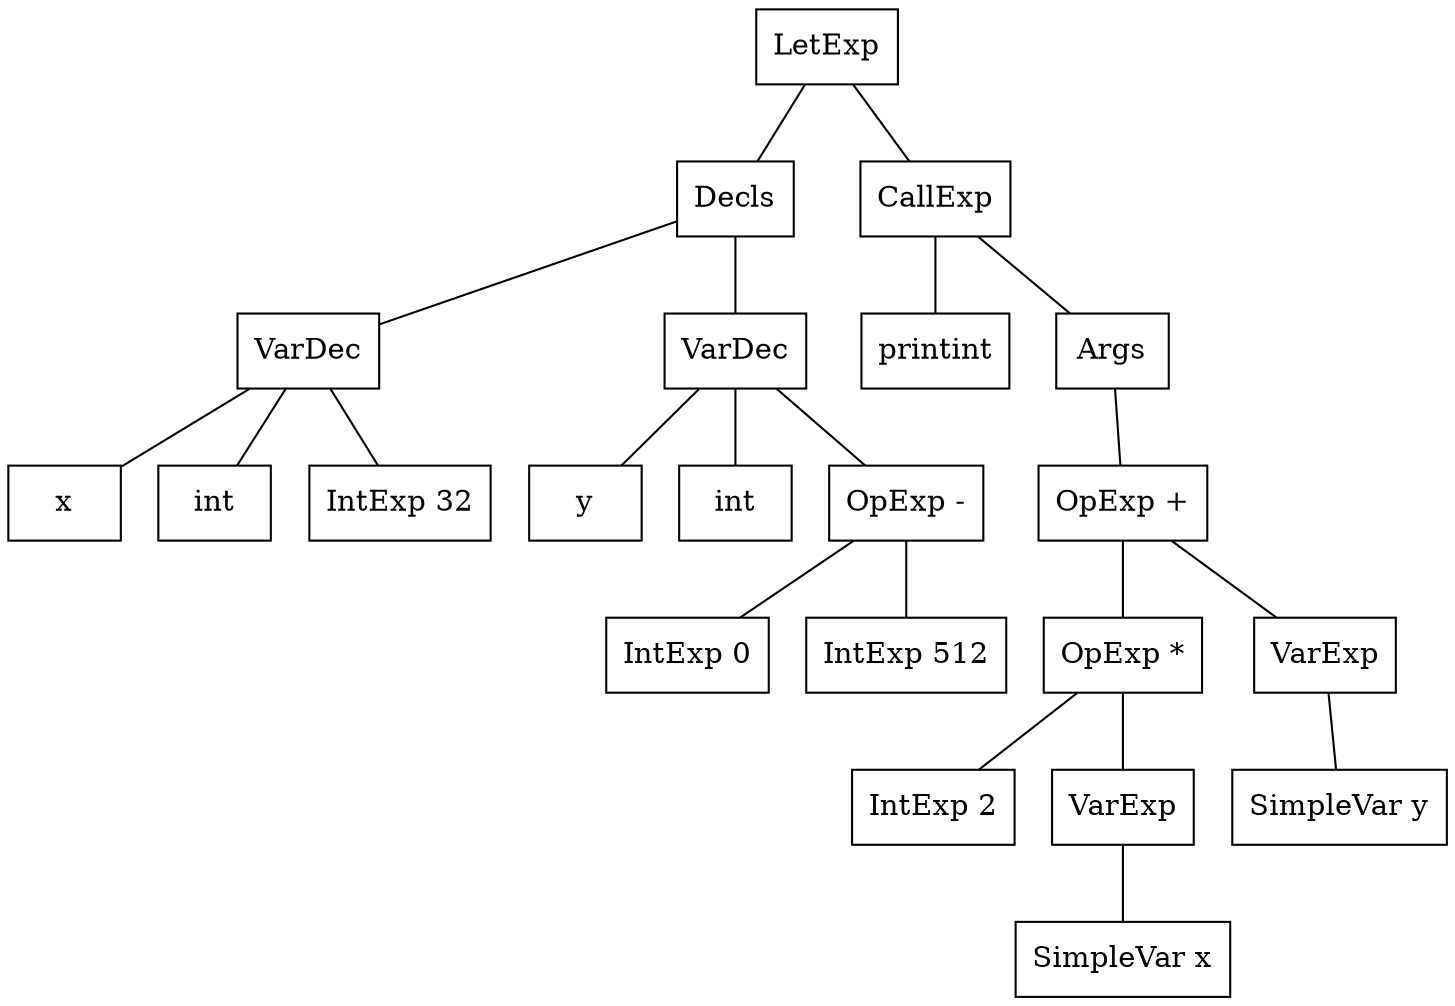 digraph AST {
node [shape=record];
n [label="LetExp"];
n_1 [label="Decls"];
n_1_1 [label="VarDec"];
n_1_1_1 [label="x"];
n_1_1 -> n_1_1_1 [arrowhead=none];
n_1_1_2 [label="int"];
n_1_1 -> n_1_1_2 [arrowhead=none];
n_1_1_3 [label="IntExp 32"];
n_1_1 -> n_1_1_3 [arrowhead=none];
n_1 -> n_1_1 [arrowhead=none];
n_1_2 [label="VarDec"];
n_1_2_1 [label="y"];
n_1_2 -> n_1_2_1 [arrowhead=none];
n_1_2_2 [label="int"];
n_1_2 -> n_1_2_2 [arrowhead=none];
n_1_2_3 [label="OpExp -"];
n_1_2_3_1 [label="IntExp 0"];
n_1_2_3 -> n_1_2_3_1 [arrowhead=none];
n_1_2_3_2 [label="IntExp 512"];
n_1_2_3 -> n_1_2_3_2 [arrowhead=none];
n_1_2 -> n_1_2_3 [arrowhead=none];
n_1 -> n_1_2 [arrowhead=none];
n -> n_1 [arrowhead=none];
n_2 [label="CallExp"];
n_2_1 [label="printint"];
n_2 -> n_2_1 [arrowhead=none];
n_2_2 [label="Args"];
n_2_2_1 [label="OpExp +"];
n_2_2_1_1 [label="OpExp *"];
n_2_2_1_1_1 [label="IntExp 2"];
n_2_2_1_1 -> n_2_2_1_1_1 [arrowhead=none];
n_2_2_1_1_2 [label="VarExp"];
n_2_2_1_1_2_1 [label="SimpleVar x"];
n_2_2_1_1_2 -> n_2_2_1_1_2_1 [arrowhead=none];
n_2_2_1_1 -> n_2_2_1_1_2 [arrowhead=none];
n_2_2_1 -> n_2_2_1_1 [arrowhead=none];
n_2_2_1_2 [label="VarExp"];
n_2_2_1_2_1 [label="SimpleVar y"];
n_2_2_1_2 -> n_2_2_1_2_1 [arrowhead=none];
n_2_2_1 -> n_2_2_1_2 [arrowhead=none];
n_2_2 -> n_2_2_1 [arrowhead=none];
n_2 -> n_2_2 [arrowhead=none];
n -> n_2 [arrowhead=none];

}
